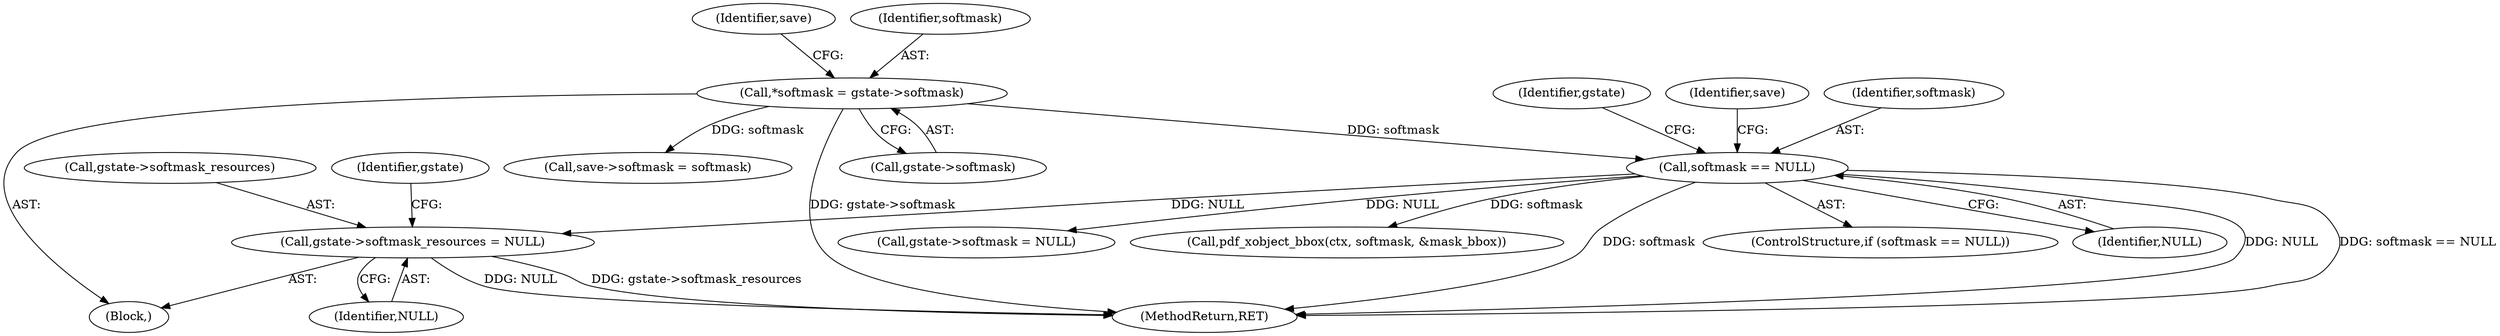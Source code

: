 digraph "0_ghostscript_4dcc6affe04368461310a21238f7e1871a752a05@pointer" {
"1000201" [label="(Call,gstate->softmask_resources = NULL)"];
"1000134" [label="(Call,softmask == NULL)"];
"1000118" [label="(Call,*softmask = gstate->softmask)"];
"1000141" [label="(Identifier,save)"];
"1000135" [label="(Identifier,softmask)"];
"1000201" [label="(Call,gstate->softmask_resources = NULL)"];
"1000133" [label="(ControlStructure,if (softmask == NULL))"];
"1000136" [label="(Identifier,NULL)"];
"1000130" [label="(Identifier,save)"];
"1000299" [label="(MethodReturn,RET)"];
"1000196" [label="(Call,gstate->softmask = NULL)"];
"1000118" [label="(Call,*softmask = gstate->softmask)"];
"1000134" [label="(Call,softmask == NULL)"];
"1000138" [label="(Identifier,gstate)"];
"1000106" [label="(Block,)"];
"1000120" [label="(Call,gstate->softmask)"];
"1000205" [label="(Identifier,NULL)"];
"1000158" [label="(Call,pdf_xobject_bbox(ctx, softmask, &mask_bbox))"];
"1000119" [label="(Identifier,softmask)"];
"1000128" [label="(Call,save->softmask = softmask)"];
"1000202" [label="(Call,gstate->softmask_resources)"];
"1000208" [label="(Identifier,gstate)"];
"1000201" -> "1000106"  [label="AST: "];
"1000201" -> "1000205"  [label="CFG: "];
"1000202" -> "1000201"  [label="AST: "];
"1000205" -> "1000201"  [label="AST: "];
"1000208" -> "1000201"  [label="CFG: "];
"1000201" -> "1000299"  [label="DDG: gstate->softmask_resources"];
"1000201" -> "1000299"  [label="DDG: NULL"];
"1000134" -> "1000201"  [label="DDG: NULL"];
"1000134" -> "1000133"  [label="AST: "];
"1000134" -> "1000136"  [label="CFG: "];
"1000135" -> "1000134"  [label="AST: "];
"1000136" -> "1000134"  [label="AST: "];
"1000138" -> "1000134"  [label="CFG: "];
"1000141" -> "1000134"  [label="CFG: "];
"1000134" -> "1000299"  [label="DDG: softmask == NULL"];
"1000134" -> "1000299"  [label="DDG: softmask"];
"1000134" -> "1000299"  [label="DDG: NULL"];
"1000118" -> "1000134"  [label="DDG: softmask"];
"1000134" -> "1000158"  [label="DDG: softmask"];
"1000134" -> "1000196"  [label="DDG: NULL"];
"1000118" -> "1000106"  [label="AST: "];
"1000118" -> "1000120"  [label="CFG: "];
"1000119" -> "1000118"  [label="AST: "];
"1000120" -> "1000118"  [label="AST: "];
"1000130" -> "1000118"  [label="CFG: "];
"1000118" -> "1000299"  [label="DDG: gstate->softmask"];
"1000118" -> "1000128"  [label="DDG: softmask"];
}
